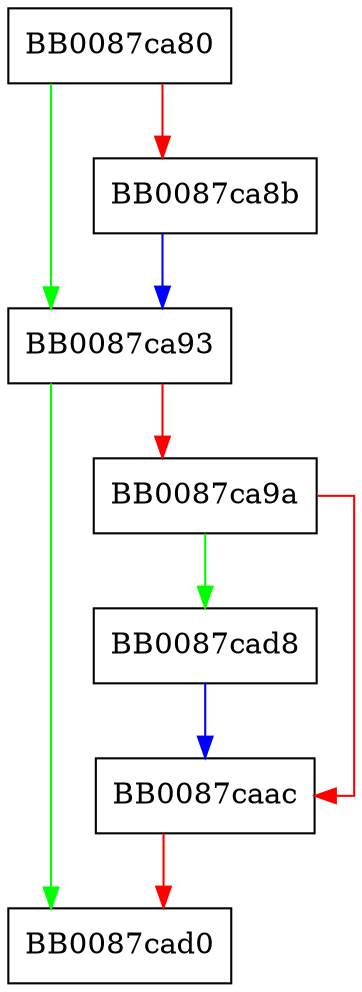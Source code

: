 digraph _IO_unsave_wmarkers {
  node [shape="box"];
  graph [splines=ortho];
  BB0087ca80 -> BB0087ca93 [color="green"];
  BB0087ca80 -> BB0087ca8b [color="red"];
  BB0087ca8b -> BB0087ca93 [color="blue"];
  BB0087ca93 -> BB0087cad0 [color="green"];
  BB0087ca93 -> BB0087ca9a [color="red"];
  BB0087ca9a -> BB0087cad8 [color="green"];
  BB0087ca9a -> BB0087caac [color="red"];
  BB0087caac -> BB0087cad0 [color="red"];
  BB0087cad8 -> BB0087caac [color="blue"];
}